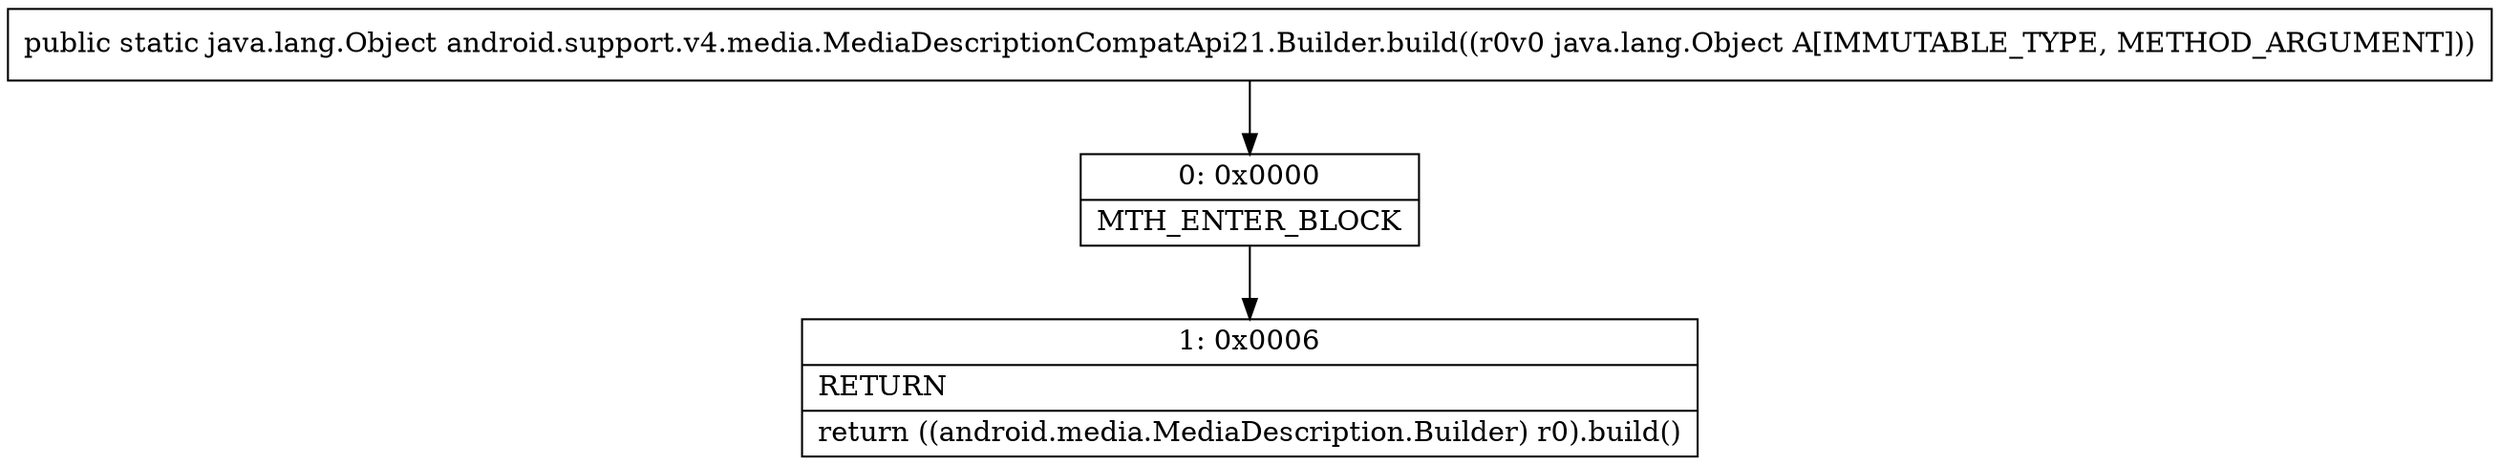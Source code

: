 digraph "CFG forandroid.support.v4.media.MediaDescriptionCompatApi21.Builder.build(Ljava\/lang\/Object;)Ljava\/lang\/Object;" {
Node_0 [shape=record,label="{0\:\ 0x0000|MTH_ENTER_BLOCK\l}"];
Node_1 [shape=record,label="{1\:\ 0x0006|RETURN\l|return ((android.media.MediaDescription.Builder) r0).build()\l}"];
MethodNode[shape=record,label="{public static java.lang.Object android.support.v4.media.MediaDescriptionCompatApi21.Builder.build((r0v0 java.lang.Object A[IMMUTABLE_TYPE, METHOD_ARGUMENT])) }"];
MethodNode -> Node_0;
Node_0 -> Node_1;
}

